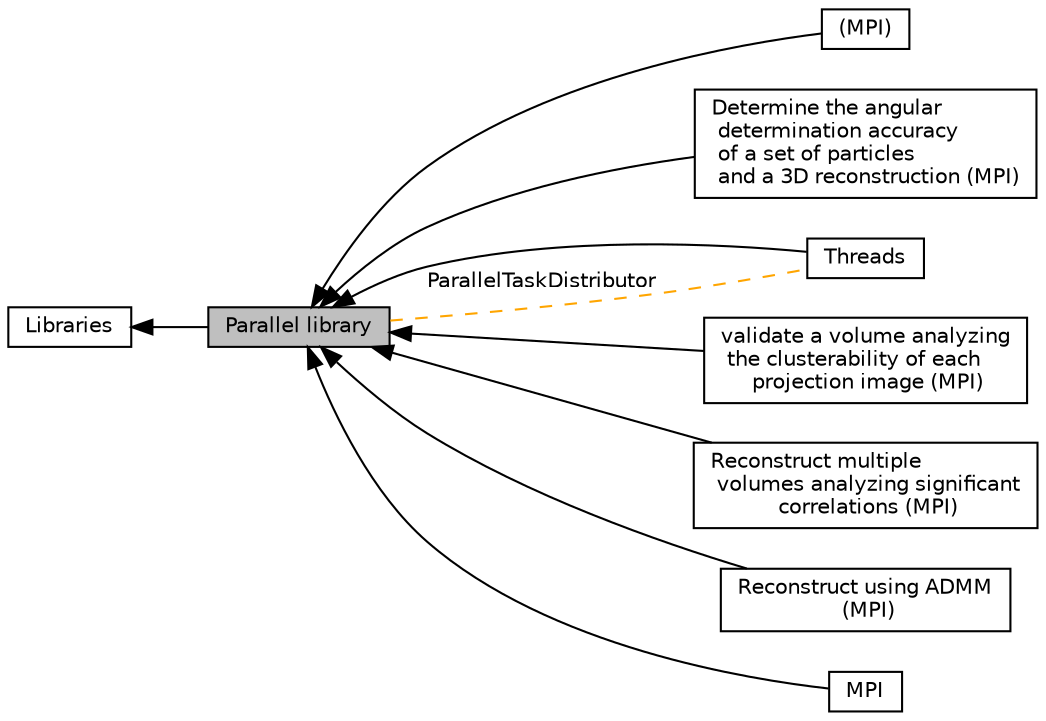 digraph "Parallel library"
{
  edge [fontname="Helvetica",fontsize="10",labelfontname="Helvetica",labelfontsize="10"];
  node [fontname="Helvetica",fontsize="10",shape=record];
  rankdir=LR;
  Node2 [label="(MPI)",height=0.2,width=0.4,color="black", fillcolor="white", style="filled",URL="$group__MpiProgVolumeHomogenizer.html"];
  Node3 [label="Determine the angular\l determination accuracy\l of a set of particles\l and a 3D reconstruction (MPI)",height=0.2,width=0.4,color="black", fillcolor="white", style="filled",URL="$group__MpiProgAngularAccuracyPCA.html"];
  Node0 [label="Parallel library",height=0.2,width=0.4,color="black", fillcolor="grey75", style="filled", fontcolor="black"];
  Node8 [label="Threads",height=0.2,width=0.4,color="black", fillcolor="white", style="filled",URL="$group__Threads.html"];
  Node4 [label="validate a volume analyzing\l the clusterability of each\l projection image (MPI)",height=0.2,width=0.4,color="black", fillcolor="white", style="filled",URL="$group__MpiProgValidationNonTilt.html"];
  Node6 [label="Reconstruct multiple\l volumes analyzing significant\l correlations (MPI)",height=0.2,width=0.4,color="black", fillcolor="white", style="filled",URL="$group__MPIReconstructSignificant.html"];
  Node5 [label="Reconstruct using ADMM\l (MPI)",height=0.2,width=0.4,color="black", fillcolor="white", style="filled",URL="$group__MPIReconstructADMM.html"];
  Node1 [label="Libraries",height=0.2,width=0.4,color="black", fillcolor="white", style="filled",URL="$group__Libraries.html"];
  Node7 [label="MPI",height=0.2,width=0.4,color="black", fillcolor="white", style="filled",URL="$group__MPI.html"];
  Node1->Node0 [shape=plaintext, dir="back", style="solid"];
  Node0->Node2 [shape=plaintext, dir="back", style="solid"];
  Node0->Node3 [shape=plaintext, dir="back", style="solid"];
  Node0->Node4 [shape=plaintext, dir="back", style="solid"];
  Node0->Node5 [shape=plaintext, dir="back", style="solid"];
  Node0->Node6 [shape=plaintext, dir="back", style="solid"];
  Node0->Node7 [shape=plaintext, dir="back", style="solid"];
  Node0->Node8 [shape=plaintext, dir="back", style="solid"];
  Node0->Node8 [shape=plaintext, label="ParallelTaskDistributor", color="orange", dir="none", style="dashed"];
}
